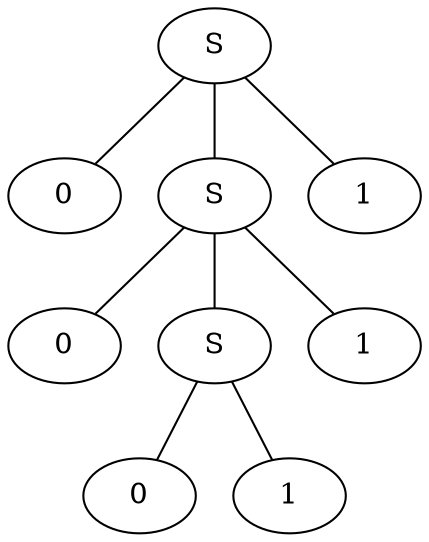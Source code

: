digraph _4_2_2_a1
{
	edge [arrowhead=none];

	zero0 [label="0"];
	zero1 [label="0"];
	zero2 [label="0"];
	
	S0 [label="S"];
	S1 [label="S"];
	S2 [label="S"];

	one0 [label="1"];
	one1 [label="1"];
	one2 [label="1"];

	S0 -> zero0;
	S0 -> S1;
	S0 -> one0;

	S1 -> zero1;
	S1 -> S2;
	S1 -> one1;

	S2 -> zero2;
	S2 -> one2;
}
